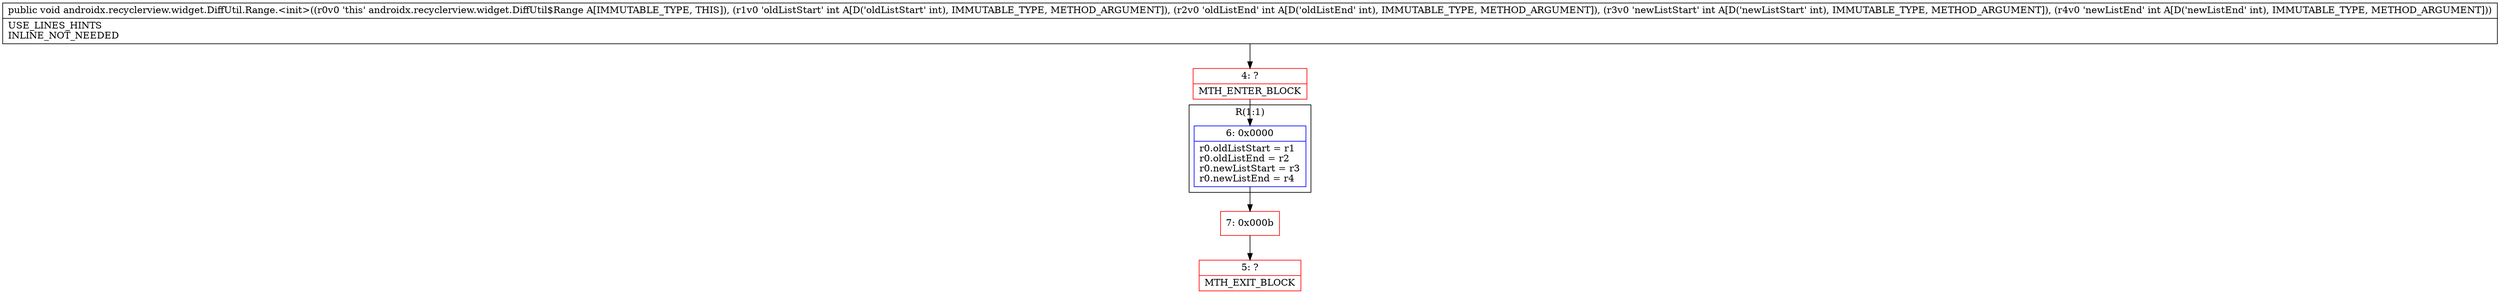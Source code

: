 digraph "CFG forandroidx.recyclerview.widget.DiffUtil.Range.\<init\>(IIII)V" {
subgraph cluster_Region_1641013779 {
label = "R(1:1)";
node [shape=record,color=blue];
Node_6 [shape=record,label="{6\:\ 0x0000|r0.oldListStart = r1\lr0.oldListEnd = r2\lr0.newListStart = r3\lr0.newListEnd = r4\l}"];
}
Node_4 [shape=record,color=red,label="{4\:\ ?|MTH_ENTER_BLOCK\l}"];
Node_7 [shape=record,color=red,label="{7\:\ 0x000b}"];
Node_5 [shape=record,color=red,label="{5\:\ ?|MTH_EXIT_BLOCK\l}"];
MethodNode[shape=record,label="{public void androidx.recyclerview.widget.DiffUtil.Range.\<init\>((r0v0 'this' androidx.recyclerview.widget.DiffUtil$Range A[IMMUTABLE_TYPE, THIS]), (r1v0 'oldListStart' int A[D('oldListStart' int), IMMUTABLE_TYPE, METHOD_ARGUMENT]), (r2v0 'oldListEnd' int A[D('oldListEnd' int), IMMUTABLE_TYPE, METHOD_ARGUMENT]), (r3v0 'newListStart' int A[D('newListStart' int), IMMUTABLE_TYPE, METHOD_ARGUMENT]), (r4v0 'newListEnd' int A[D('newListEnd' int), IMMUTABLE_TYPE, METHOD_ARGUMENT]))  | USE_LINES_HINTS\lINLINE_NOT_NEEDED\l}"];
MethodNode -> Node_4;Node_6 -> Node_7;
Node_4 -> Node_6;
Node_7 -> Node_5;
}

